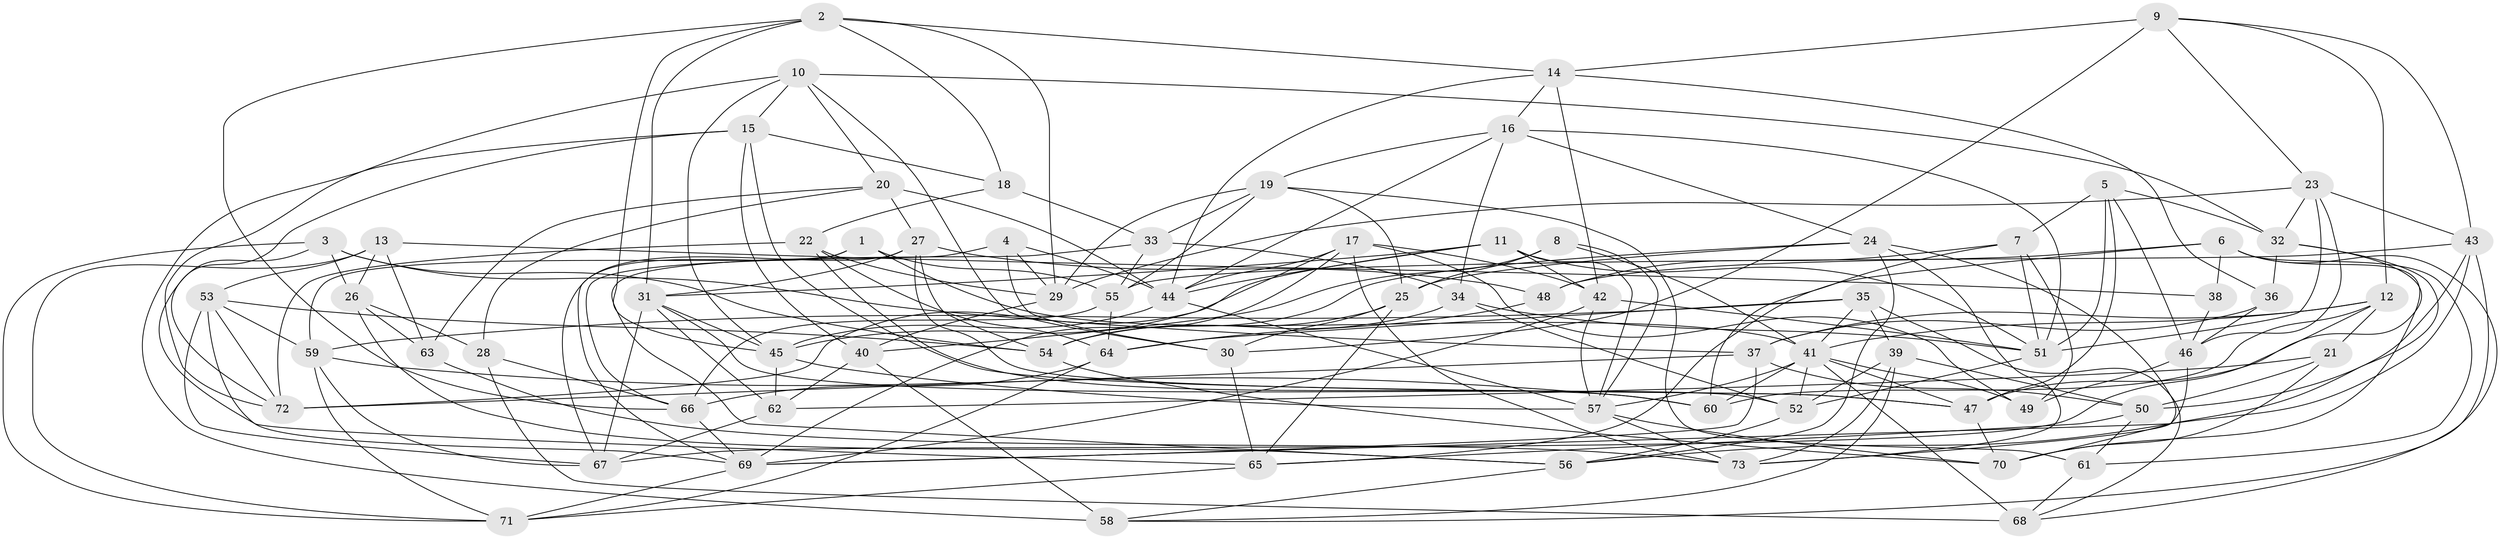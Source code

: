 // original degree distribution, {4: 1.0}
// Generated by graph-tools (version 1.1) at 2025/38/03/04/25 23:38:16]
// undirected, 73 vertices, 205 edges
graph export_dot {
  node [color=gray90,style=filled];
  1;
  2;
  3;
  4;
  5;
  6;
  7;
  8;
  9;
  10;
  11;
  12;
  13;
  14;
  15;
  16;
  17;
  18;
  19;
  20;
  21;
  22;
  23;
  24;
  25;
  26;
  27;
  28;
  29;
  30;
  31;
  32;
  33;
  34;
  35;
  36;
  37;
  38;
  39;
  40;
  41;
  42;
  43;
  44;
  45;
  46;
  47;
  48;
  49;
  50;
  51;
  52;
  53;
  54;
  55;
  56;
  57;
  58;
  59;
  60;
  61;
  62;
  63;
  64;
  65;
  66;
  67;
  68;
  69;
  70;
  71;
  72;
  73;
  1 -- 41 [weight=1.0];
  1 -- 55 [weight=1.0];
  1 -- 59 [weight=1.0];
  1 -- 69 [weight=1.0];
  2 -- 14 [weight=1.0];
  2 -- 18 [weight=1.0];
  2 -- 29 [weight=1.0];
  2 -- 31 [weight=1.0];
  2 -- 45 [weight=1.0];
  2 -- 66 [weight=1.0];
  3 -- 26 [weight=1.0];
  3 -- 37 [weight=1.0];
  3 -- 54 [weight=2.0];
  3 -- 65 [weight=1.0];
  3 -- 71 [weight=1.0];
  4 -- 29 [weight=1.0];
  4 -- 30 [weight=1.0];
  4 -- 44 [weight=1.0];
  4 -- 66 [weight=1.0];
  5 -- 7 [weight=2.0];
  5 -- 32 [weight=1.0];
  5 -- 46 [weight=1.0];
  5 -- 47 [weight=1.0];
  5 -- 51 [weight=1.0];
  6 -- 38 [weight=1.0];
  6 -- 48 [weight=1.0];
  6 -- 61 [weight=1.0];
  6 -- 65 [weight=1.0];
  6 -- 68 [weight=1.0];
  6 -- 70 [weight=1.0];
  7 -- 48 [weight=1.0];
  7 -- 49 [weight=1.0];
  7 -- 51 [weight=1.0];
  7 -- 60 [weight=1.0];
  8 -- 25 [weight=1.0];
  8 -- 40 [weight=1.0];
  8 -- 41 [weight=1.0];
  8 -- 57 [weight=1.0];
  9 -- 12 [weight=1.0];
  9 -- 14 [weight=1.0];
  9 -- 23 [weight=1.0];
  9 -- 30 [weight=2.0];
  9 -- 43 [weight=1.0];
  10 -- 15 [weight=1.0];
  10 -- 20 [weight=1.0];
  10 -- 30 [weight=1.0];
  10 -- 32 [weight=1.0];
  10 -- 45 [weight=1.0];
  10 -- 72 [weight=1.0];
  11 -- 31 [weight=1.0];
  11 -- 42 [weight=1.0];
  11 -- 44 [weight=1.0];
  11 -- 45 [weight=1.0];
  11 -- 51 [weight=1.0];
  11 -- 57 [weight=1.0];
  12 -- 21 [weight=1.0];
  12 -- 37 [weight=1.0];
  12 -- 41 [weight=1.0];
  12 -- 60 [weight=1.0];
  12 -- 67 [weight=1.0];
  13 -- 26 [weight=1.0];
  13 -- 38 [weight=2.0];
  13 -- 53 [weight=1.0];
  13 -- 63 [weight=1.0];
  13 -- 71 [weight=1.0];
  14 -- 16 [weight=1.0];
  14 -- 36 [weight=1.0];
  14 -- 42 [weight=1.0];
  14 -- 44 [weight=1.0];
  15 -- 18 [weight=1.0];
  15 -- 40 [weight=1.0];
  15 -- 47 [weight=1.0];
  15 -- 58 [weight=1.0];
  15 -- 72 [weight=1.0];
  16 -- 19 [weight=1.0];
  16 -- 24 [weight=1.0];
  16 -- 34 [weight=1.0];
  16 -- 44 [weight=1.0];
  16 -- 51 [weight=1.0];
  17 -- 42 [weight=1.0];
  17 -- 44 [weight=1.0];
  17 -- 49 [weight=1.0];
  17 -- 69 [weight=1.0];
  17 -- 72 [weight=1.0];
  17 -- 73 [weight=1.0];
  18 -- 22 [weight=1.0];
  18 -- 33 [weight=1.0];
  19 -- 25 [weight=1.0];
  19 -- 29 [weight=1.0];
  19 -- 33 [weight=1.0];
  19 -- 55 [weight=1.0];
  19 -- 61 [weight=1.0];
  20 -- 27 [weight=1.0];
  20 -- 28 [weight=1.0];
  20 -- 44 [weight=2.0];
  20 -- 63 [weight=1.0];
  21 -- 50 [weight=1.0];
  21 -- 62 [weight=1.0];
  21 -- 70 [weight=1.0];
  22 -- 29 [weight=1.0];
  22 -- 60 [weight=2.0];
  22 -- 64 [weight=1.0];
  22 -- 72 [weight=1.0];
  23 -- 29 [weight=1.0];
  23 -- 32 [weight=1.0];
  23 -- 43 [weight=1.0];
  23 -- 46 [weight=1.0];
  23 -- 51 [weight=1.0];
  24 -- 25 [weight=1.0];
  24 -- 54 [weight=1.0];
  24 -- 56 [weight=1.0];
  24 -- 70 [weight=1.0];
  24 -- 73 [weight=1.0];
  25 -- 30 [weight=1.0];
  25 -- 54 [weight=1.0];
  25 -- 65 [weight=1.0];
  26 -- 28 [weight=2.0];
  26 -- 56 [weight=1.0];
  26 -- 63 [weight=1.0];
  27 -- 31 [weight=1.0];
  27 -- 47 [weight=1.0];
  27 -- 48 [weight=1.0];
  27 -- 54 [weight=1.0];
  27 -- 67 [weight=1.0];
  28 -- 66 [weight=1.0];
  28 -- 68 [weight=2.0];
  29 -- 40 [weight=1.0];
  30 -- 65 [weight=1.0];
  31 -- 45 [weight=1.0];
  31 -- 52 [weight=1.0];
  31 -- 62 [weight=2.0];
  31 -- 67 [weight=1.0];
  32 -- 36 [weight=1.0];
  32 -- 47 [weight=1.0];
  32 -- 56 [weight=1.0];
  33 -- 34 [weight=2.0];
  33 -- 55 [weight=1.0];
  33 -- 56 [weight=1.0];
  34 -- 51 [weight=1.0];
  34 -- 52 [weight=1.0];
  34 -- 54 [weight=1.0];
  35 -- 39 [weight=2.0];
  35 -- 41 [weight=1.0];
  35 -- 59 [weight=1.0];
  35 -- 64 [weight=1.0];
  35 -- 68 [weight=1.0];
  36 -- 37 [weight=1.0];
  36 -- 46 [weight=1.0];
  37 -- 50 [weight=1.0];
  37 -- 69 [weight=1.0];
  37 -- 72 [weight=1.0];
  38 -- 46 [weight=1.0];
  39 -- 50 [weight=1.0];
  39 -- 52 [weight=1.0];
  39 -- 58 [weight=1.0];
  39 -- 73 [weight=1.0];
  40 -- 58 [weight=2.0];
  40 -- 62 [weight=1.0];
  41 -- 47 [weight=1.0];
  41 -- 49 [weight=1.0];
  41 -- 52 [weight=1.0];
  41 -- 57 [weight=1.0];
  41 -- 60 [weight=1.0];
  41 -- 68 [weight=1.0];
  42 -- 51 [weight=1.0];
  42 -- 57 [weight=1.0];
  42 -- 69 [weight=1.0];
  43 -- 50 [weight=1.0];
  43 -- 55 [weight=1.0];
  43 -- 58 [weight=1.0];
  43 -- 69 [weight=1.0];
  44 -- 45 [weight=2.0];
  44 -- 57 [weight=1.0];
  45 -- 57 [weight=1.0];
  45 -- 62 [weight=1.0];
  46 -- 49 [weight=1.0];
  46 -- 73 [weight=1.0];
  47 -- 70 [weight=1.0];
  48 -- 64 [weight=1.0];
  50 -- 61 [weight=1.0];
  50 -- 65 [weight=1.0];
  51 -- 52 [weight=1.0];
  52 -- 56 [weight=1.0];
  53 -- 54 [weight=1.0];
  53 -- 59 [weight=1.0];
  53 -- 67 [weight=1.0];
  53 -- 69 [weight=1.0];
  53 -- 72 [weight=1.0];
  54 -- 70 [weight=1.0];
  55 -- 64 [weight=1.0];
  55 -- 66 [weight=1.0];
  56 -- 58 [weight=1.0];
  57 -- 70 [weight=1.0];
  57 -- 73 [weight=1.0];
  59 -- 60 [weight=1.0];
  59 -- 67 [weight=1.0];
  59 -- 71 [weight=1.0];
  61 -- 68 [weight=1.0];
  62 -- 67 [weight=1.0];
  63 -- 73 [weight=1.0];
  64 -- 66 [weight=1.0];
  64 -- 71 [weight=1.0];
  65 -- 71 [weight=1.0];
  66 -- 69 [weight=1.0];
  69 -- 71 [weight=1.0];
}
